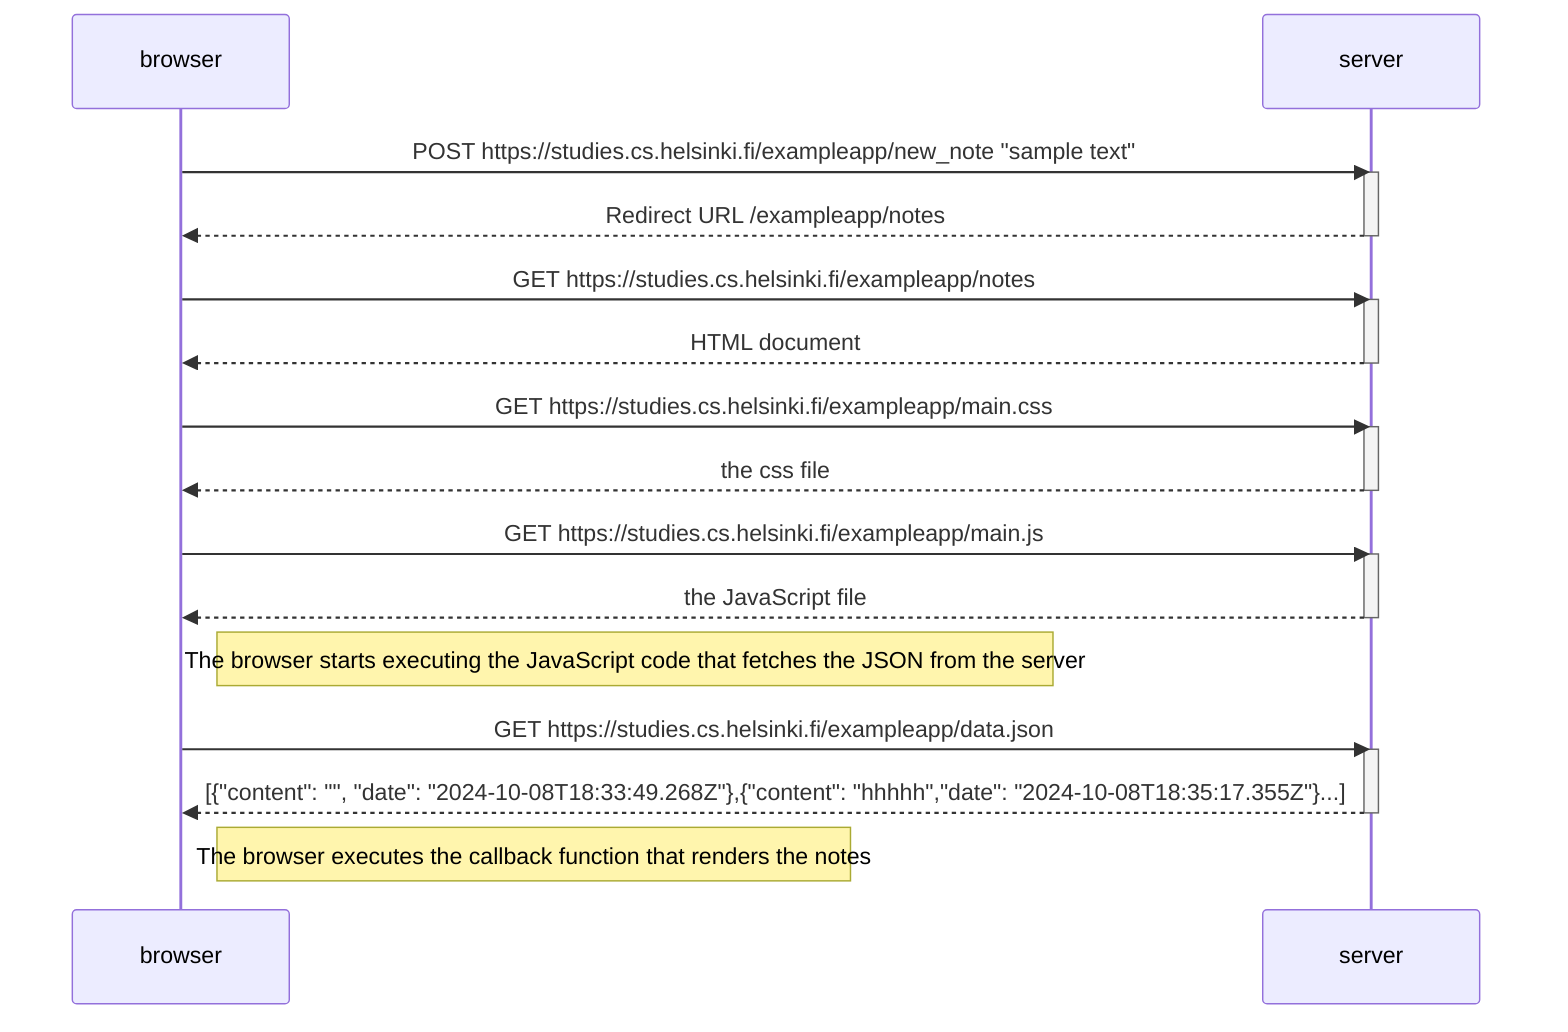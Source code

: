 sequenceDiagram
    participant browser
    participant server

    browser->>server: POST https://studies.cs.helsinki.fi/exampleapp/new_note "sample text"
    activate server
    server-->>browser: Redirect URL /exampleapp/notes
    deactivate server

    browser->>server: GET https://studies.cs.helsinki.fi/exampleapp/notes
    activate server
    server-->>browser: HTML document
    deactivate server

    browser->>server: GET https://studies.cs.helsinki.fi/exampleapp/main.css
    activate server
    server-->>browser: the css file
    deactivate server

    browser->>server: GET https://studies.cs.helsinki.fi/exampleapp/main.js
    activate server
    server-->>browser: the JavaScript file
    deactivate server

    Note right of browser: The browser starts executing the JavaScript code that fetches the JSON from the server

    browser->>server: GET https://studies.cs.helsinki.fi/exampleapp/data.json
    activate server
    server-->>browser: [{"content": "", "date": "2024-10-08T18:33:49.268Z"},{"content": "hhhhh","date": "2024-10-08T18:35:17.355Z"}...]
    deactivate server

    Note right of browser: The browser executes the callback function that renders the notes